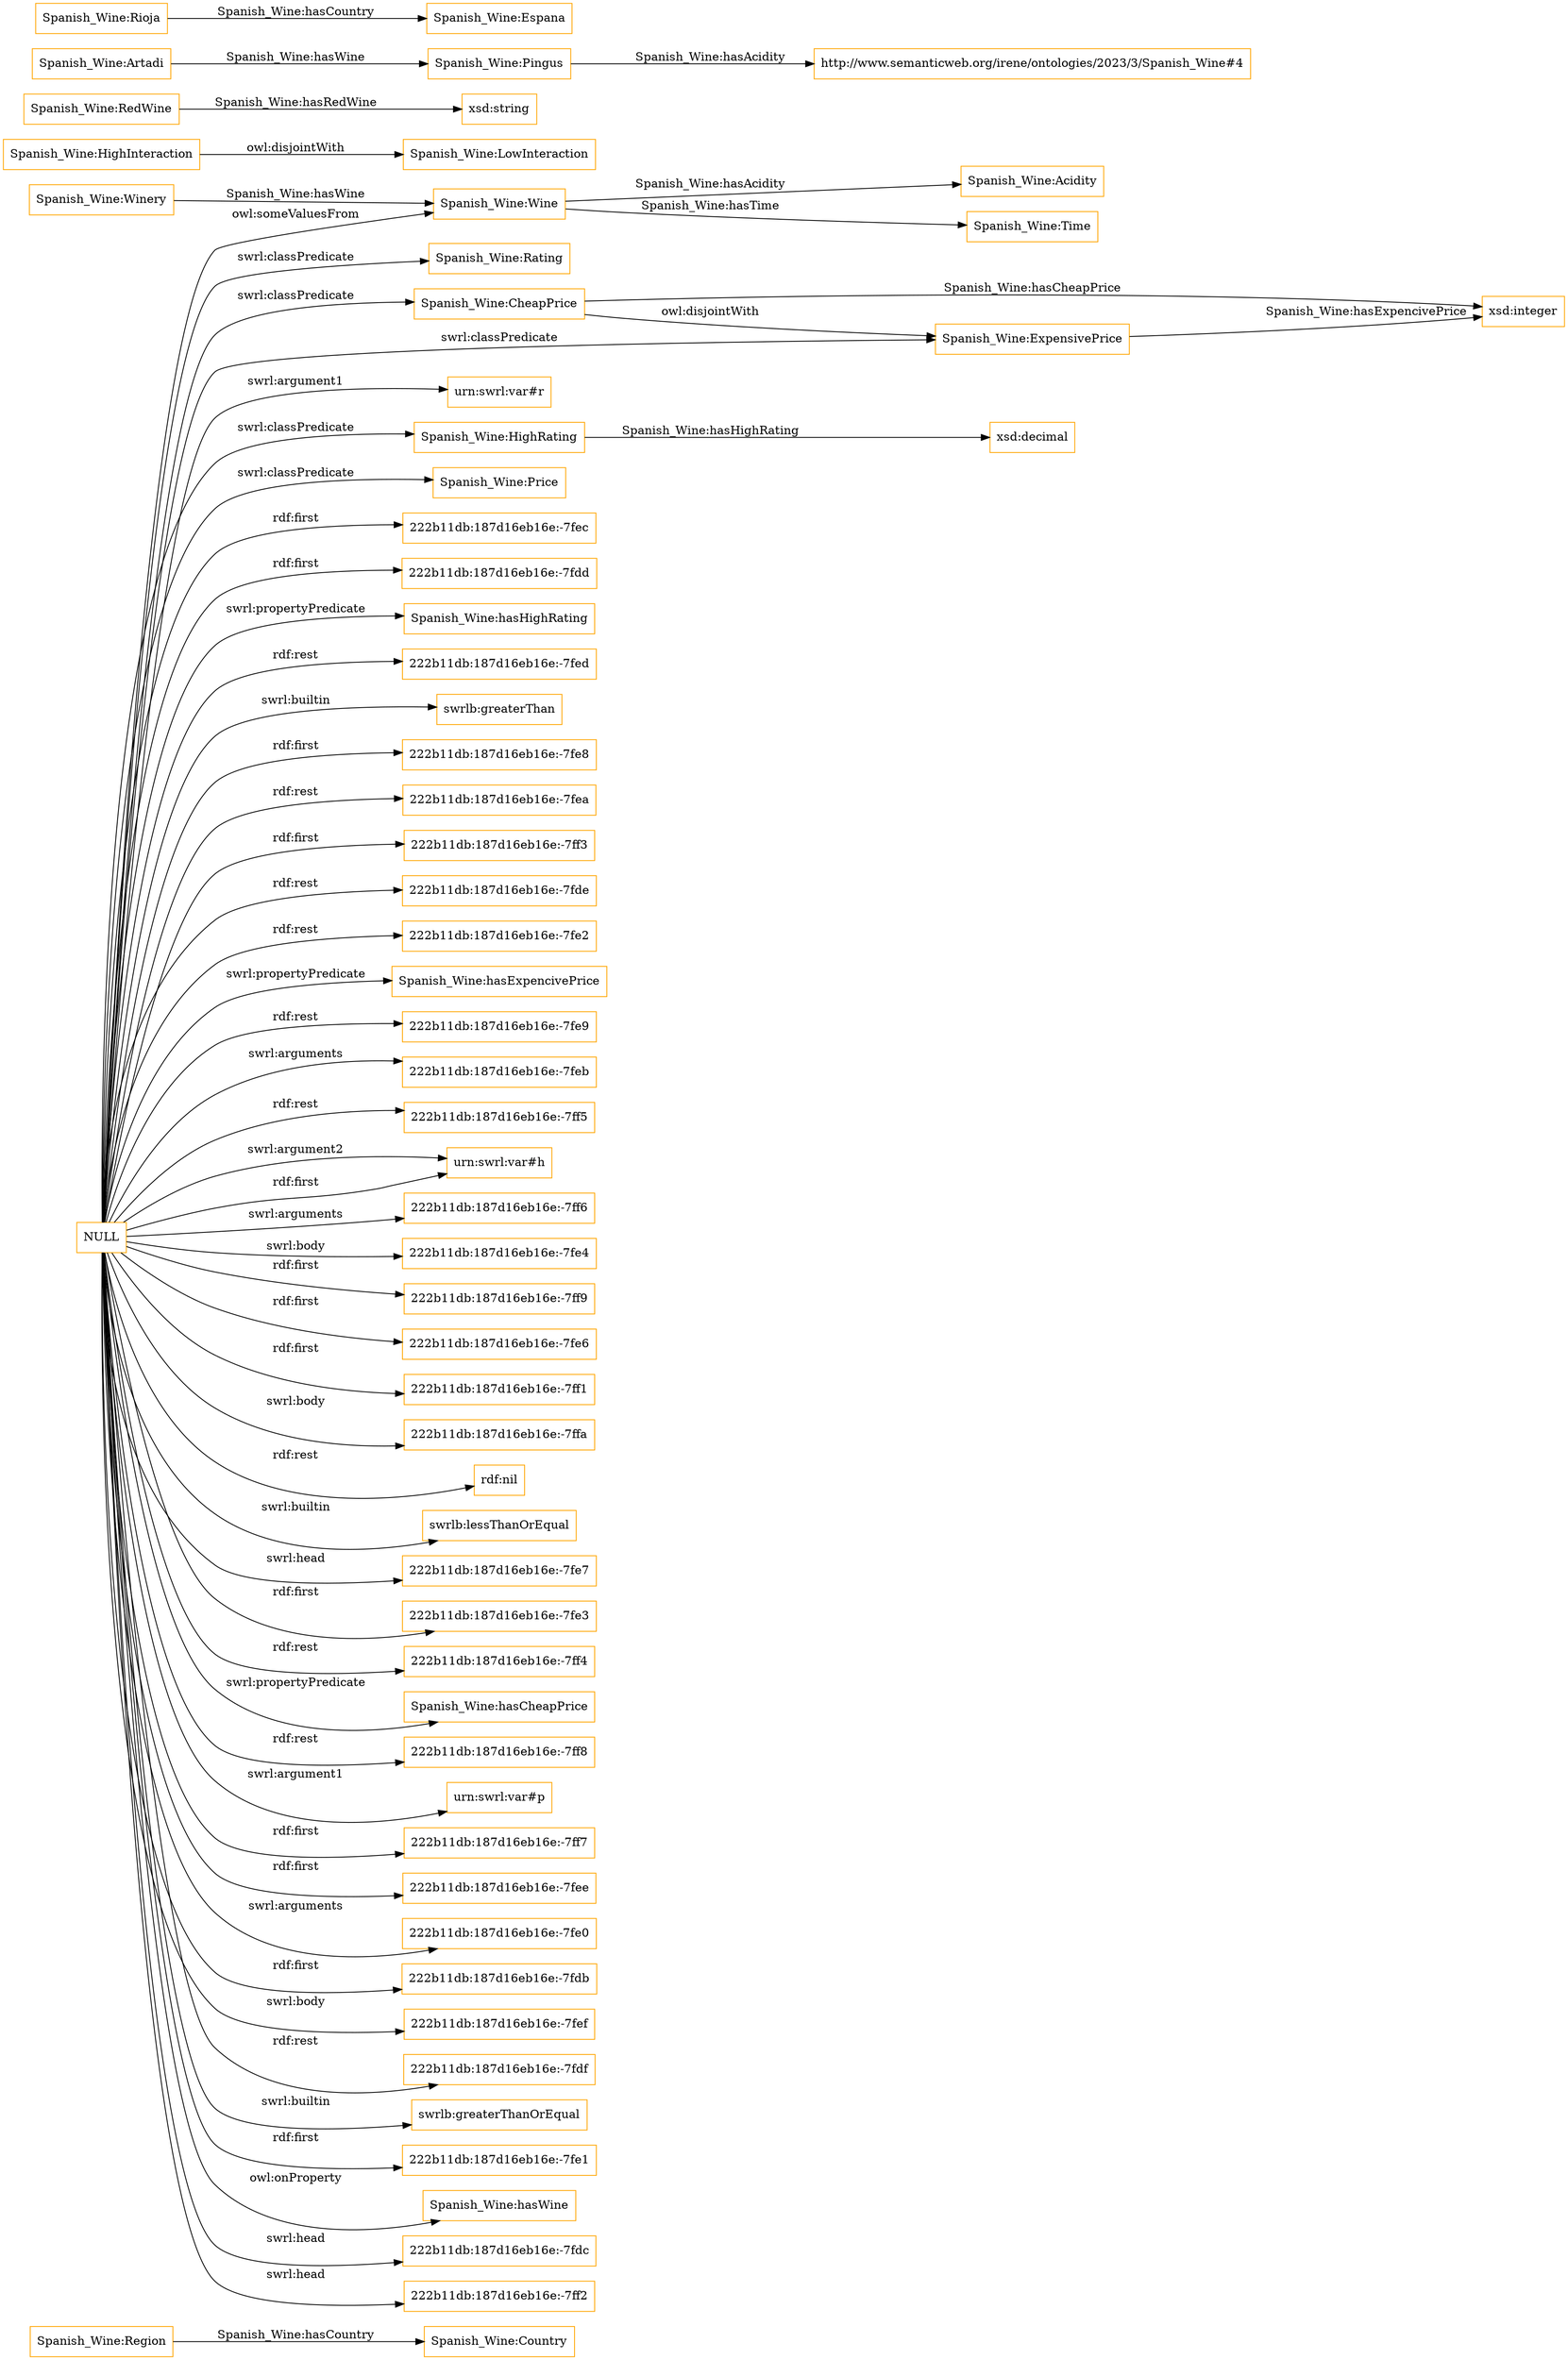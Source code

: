 digraph ar2dtool_diagram { 
rankdir=LR;
size="1501"
node [shape = rectangle, color="orange"]; "Spanish_Wine:Country" "Spanish_Wine:Rating" "Spanish_Wine:LowInteraction" "Spanish_Wine:Acidity" "Spanish_Wine:Winery" "Spanish_Wine:CheapPrice" "Spanish_Wine:Region" "Spanish_Wine:Wine" "Spanish_Wine:ExpensivePrice" "Spanish_Wine:RedWine" "Spanish_Wine:HighRating" "Spanish_Wine:HighInteraction" "Spanish_Wine:Time" "Spanish_Wine:Price" ; /*classes style*/
	"Spanish_Wine:Pingus" -> "http://www.semanticweb.org/irene/ontologies/2023/3/Spanish_Wine#4" [ label = "Spanish_Wine:hasAcidity" ];
	"Spanish_Wine:HighInteraction" -> "Spanish_Wine:LowInteraction" [ label = "owl:disjointWith" ];
	"Spanish_Wine:Rioja" -> "Spanish_Wine:Espana" [ label = "Spanish_Wine:hasCountry" ];
	"NULL" -> "222b11db:187d16eb16e:-7fec" [ label = "rdf:first" ];
	"NULL" -> "Spanish_Wine:Wine" [ label = "owl:someValuesFrom" ];
	"NULL" -> "222b11db:187d16eb16e:-7fdd" [ label = "rdf:first" ];
	"NULL" -> "Spanish_Wine:hasHighRating" [ label = "swrl:propertyPredicate" ];
	"NULL" -> "222b11db:187d16eb16e:-7fed" [ label = "rdf:rest" ];
	"NULL" -> "Spanish_Wine:ExpensivePrice" [ label = "swrl:classPredicate" ];
	"NULL" -> "swrlb:greaterThan" [ label = "swrl:builtin" ];
	"NULL" -> "222b11db:187d16eb16e:-7fe8" [ label = "rdf:first" ];
	"NULL" -> "222b11db:187d16eb16e:-7fea" [ label = "rdf:rest" ];
	"NULL" -> "222b11db:187d16eb16e:-7ff3" [ label = "rdf:first" ];
	"NULL" -> "222b11db:187d16eb16e:-7fde" [ label = "rdf:rest" ];
	"NULL" -> "222b11db:187d16eb16e:-7fe2" [ label = "rdf:rest" ];
	"NULL" -> "Spanish_Wine:hasExpencivePrice" [ label = "swrl:propertyPredicate" ];
	"NULL" -> "222b11db:187d16eb16e:-7fe9" [ label = "rdf:rest" ];
	"NULL" -> "222b11db:187d16eb16e:-7feb" [ label = "swrl:arguments" ];
	"NULL" -> "222b11db:187d16eb16e:-7ff5" [ label = "rdf:rest" ];
	"NULL" -> "urn:swrl:var#h" [ label = "rdf:first" ];
	"NULL" -> "Spanish_Wine:Rating" [ label = "swrl:classPredicate" ];
	"NULL" -> "222b11db:187d16eb16e:-7ff6" [ label = "swrl:arguments" ];
	"NULL" -> "222b11db:187d16eb16e:-7fe4" [ label = "swrl:body" ];
	"NULL" -> "222b11db:187d16eb16e:-7ff9" [ label = "rdf:first" ];
	"NULL" -> "222b11db:187d16eb16e:-7fe6" [ label = "rdf:first" ];
	"NULL" -> "222b11db:187d16eb16e:-7ff1" [ label = "rdf:first" ];
	"NULL" -> "urn:swrl:var#h" [ label = "swrl:argument2" ];
	"NULL" -> "222b11db:187d16eb16e:-7ffa" [ label = "swrl:body" ];
	"NULL" -> "rdf:nil" [ label = "rdf:rest" ];
	"NULL" -> "swrlb:lessThanOrEqual" [ label = "swrl:builtin" ];
	"NULL" -> "Spanish_Wine:CheapPrice" [ label = "swrl:classPredicate" ];
	"NULL" -> "222b11db:187d16eb16e:-7fe7" [ label = "swrl:head" ];
	"NULL" -> "222b11db:187d16eb16e:-7fe3" [ label = "rdf:first" ];
	"NULL" -> "222b11db:187d16eb16e:-7ff4" [ label = "rdf:rest" ];
	"NULL" -> "Spanish_Wine:Price" [ label = "swrl:classPredicate" ];
	"NULL" -> "Spanish_Wine:hasCheapPrice" [ label = "swrl:propertyPredicate" ];
	"NULL" -> "222b11db:187d16eb16e:-7ff8" [ label = "rdf:rest" ];
	"NULL" -> "urn:swrl:var#p" [ label = "swrl:argument1" ];
	"NULL" -> "222b11db:187d16eb16e:-7ff7" [ label = "rdf:first" ];
	"NULL" -> "222b11db:187d16eb16e:-7fee" [ label = "rdf:first" ];
	"NULL" -> "222b11db:187d16eb16e:-7fe0" [ label = "swrl:arguments" ];
	"NULL" -> "222b11db:187d16eb16e:-7fdb" [ label = "rdf:first" ];
	"NULL" -> "222b11db:187d16eb16e:-7fef" [ label = "swrl:body" ];
	"NULL" -> "222b11db:187d16eb16e:-7fdf" [ label = "rdf:rest" ];
	"NULL" -> "swrlb:greaterThanOrEqual" [ label = "swrl:builtin" ];
	"NULL" -> "222b11db:187d16eb16e:-7fe1" [ label = "rdf:first" ];
	"NULL" -> "Spanish_Wine:hasWine" [ label = "owl:onProperty" ];
	"NULL" -> "Spanish_Wine:HighRating" [ label = "swrl:classPredicate" ];
	"NULL" -> "222b11db:187d16eb16e:-7fdc" [ label = "swrl:head" ];
	"NULL" -> "222b11db:187d16eb16e:-7ff2" [ label = "swrl:head" ];
	"NULL" -> "urn:swrl:var#r" [ label = "swrl:argument1" ];
	"Spanish_Wine:Artadi" -> "Spanish_Wine:Pingus" [ label = "Spanish_Wine:hasWine" ];
	"Spanish_Wine:CheapPrice" -> "Spanish_Wine:ExpensivePrice" [ label = "owl:disjointWith" ];
	"Spanish_Wine:HighRating" -> "xsd:decimal" [ label = "Spanish_Wine:hasHighRating" ];
	"Spanish_Wine:ExpensivePrice" -> "xsd:integer" [ label = "Spanish_Wine:hasExpencivePrice" ];
	"Spanish_Wine:Region" -> "Spanish_Wine:Country" [ label = "Spanish_Wine:hasCountry" ];
	"Spanish_Wine:Winery" -> "Spanish_Wine:Wine" [ label = "Spanish_Wine:hasWine" ];
	"Spanish_Wine:Wine" -> "Spanish_Wine:Time" [ label = "Spanish_Wine:hasTime" ];
	"Spanish_Wine:RedWine" -> "xsd:string" [ label = "Spanish_Wine:hasRedWine" ];
	"Spanish_Wine:CheapPrice" -> "xsd:integer" [ label = "Spanish_Wine:hasCheapPrice" ];
	"Spanish_Wine:Wine" -> "Spanish_Wine:Acidity" [ label = "Spanish_Wine:hasAcidity" ];

}
